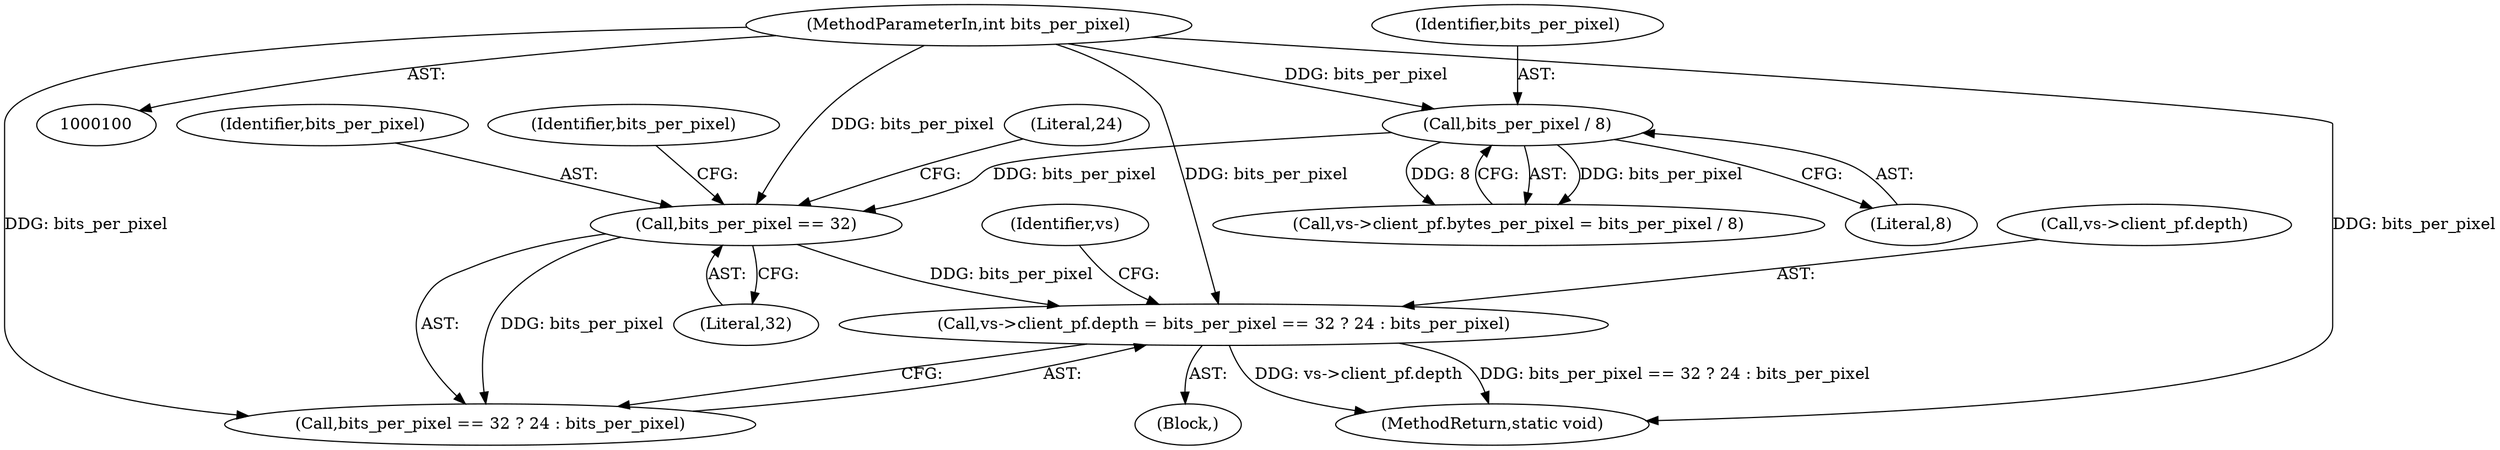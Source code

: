 digraph "0_qemu_e6908bfe8e07f2b452e78e677da1b45b1c0f6829@pointer" {
"1000162" [label="(Call,vs->client_pf.depth = bits_per_pixel == 32 ? 24 : bits_per_pixel)"];
"1000169" [label="(Call,bits_per_pixel == 32)"];
"1000159" [label="(Call,bits_per_pixel / 8)"];
"1000102" [label="(MethodParameterIn,int bits_per_pixel)"];
"1000153" [label="(Call,vs->client_pf.bytes_per_pixel = bits_per_pixel / 8)"];
"1000163" [label="(Call,vs->client_pf.depth)"];
"1000168" [label="(Call,bits_per_pixel == 32 ? 24 : bits_per_pixel)"];
"1000112" [label="(Block,)"];
"1000169" [label="(Call,bits_per_pixel == 32)"];
"1000171" [label="(Literal,32)"];
"1000159" [label="(Call,bits_per_pixel / 8)"];
"1000162" [label="(Call,vs->client_pf.depth = bits_per_pixel == 32 ? 24 : bits_per_pixel)"];
"1000161" [label="(Literal,8)"];
"1000160" [label="(Identifier,bits_per_pixel)"];
"1000185" [label="(MethodReturn,static void)"];
"1000172" [label="(Literal,24)"];
"1000176" [label="(Identifier,vs)"];
"1000170" [label="(Identifier,bits_per_pixel)"];
"1000173" [label="(Identifier,bits_per_pixel)"];
"1000102" [label="(MethodParameterIn,int bits_per_pixel)"];
"1000162" -> "1000112"  [label="AST: "];
"1000162" -> "1000168"  [label="CFG: "];
"1000163" -> "1000162"  [label="AST: "];
"1000168" -> "1000162"  [label="AST: "];
"1000176" -> "1000162"  [label="CFG: "];
"1000162" -> "1000185"  [label="DDG: bits_per_pixel == 32 ? 24 : bits_per_pixel"];
"1000162" -> "1000185"  [label="DDG: vs->client_pf.depth"];
"1000169" -> "1000162"  [label="DDG: bits_per_pixel"];
"1000102" -> "1000162"  [label="DDG: bits_per_pixel"];
"1000169" -> "1000168"  [label="AST: "];
"1000169" -> "1000171"  [label="CFG: "];
"1000170" -> "1000169"  [label="AST: "];
"1000171" -> "1000169"  [label="AST: "];
"1000172" -> "1000169"  [label="CFG: "];
"1000173" -> "1000169"  [label="CFG: "];
"1000159" -> "1000169"  [label="DDG: bits_per_pixel"];
"1000102" -> "1000169"  [label="DDG: bits_per_pixel"];
"1000169" -> "1000168"  [label="DDG: bits_per_pixel"];
"1000159" -> "1000153"  [label="AST: "];
"1000159" -> "1000161"  [label="CFG: "];
"1000160" -> "1000159"  [label="AST: "];
"1000161" -> "1000159"  [label="AST: "];
"1000153" -> "1000159"  [label="CFG: "];
"1000159" -> "1000153"  [label="DDG: bits_per_pixel"];
"1000159" -> "1000153"  [label="DDG: 8"];
"1000102" -> "1000159"  [label="DDG: bits_per_pixel"];
"1000102" -> "1000100"  [label="AST: "];
"1000102" -> "1000185"  [label="DDG: bits_per_pixel"];
"1000102" -> "1000168"  [label="DDG: bits_per_pixel"];
}
